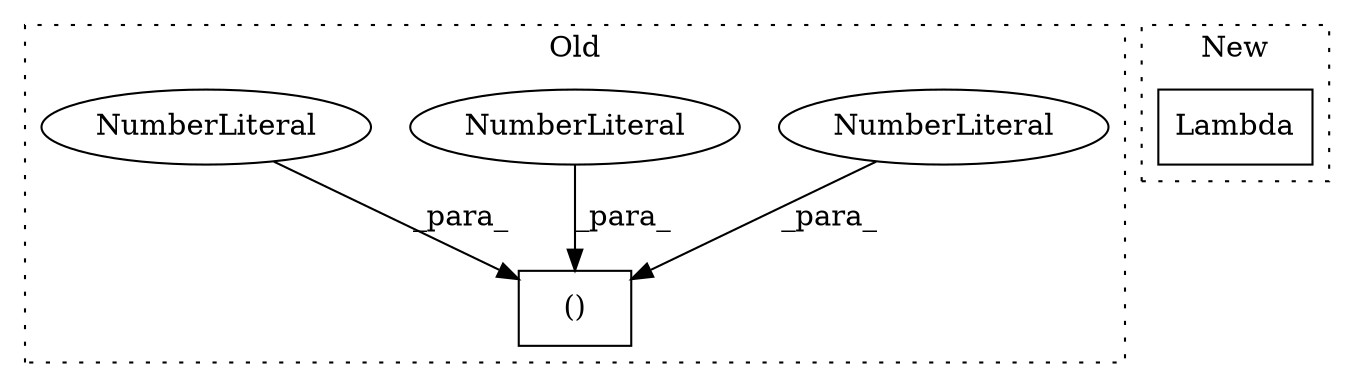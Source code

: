 digraph G {
subgraph cluster0 {
1 [label="()" a="106" s="2702" l="31" shape="box"];
3 [label="NumberLiteral" a="34" s="2731" l="2" shape="ellipse"];
4 [label="NumberLiteral" a="34" s="2702" l="1" shape="ellipse"];
5 [label="NumberLiteral" a="34" s="2716" l="2" shape="ellipse"];
label = "Old";
style="dotted";
}
subgraph cluster1 {
2 [label="Lambda" a="32" s="2788,2804" l="7,1" shape="box"];
label = "New";
style="dotted";
}
3 -> 1 [label="_para_"];
4 -> 1 [label="_para_"];
5 -> 1 [label="_para_"];
}